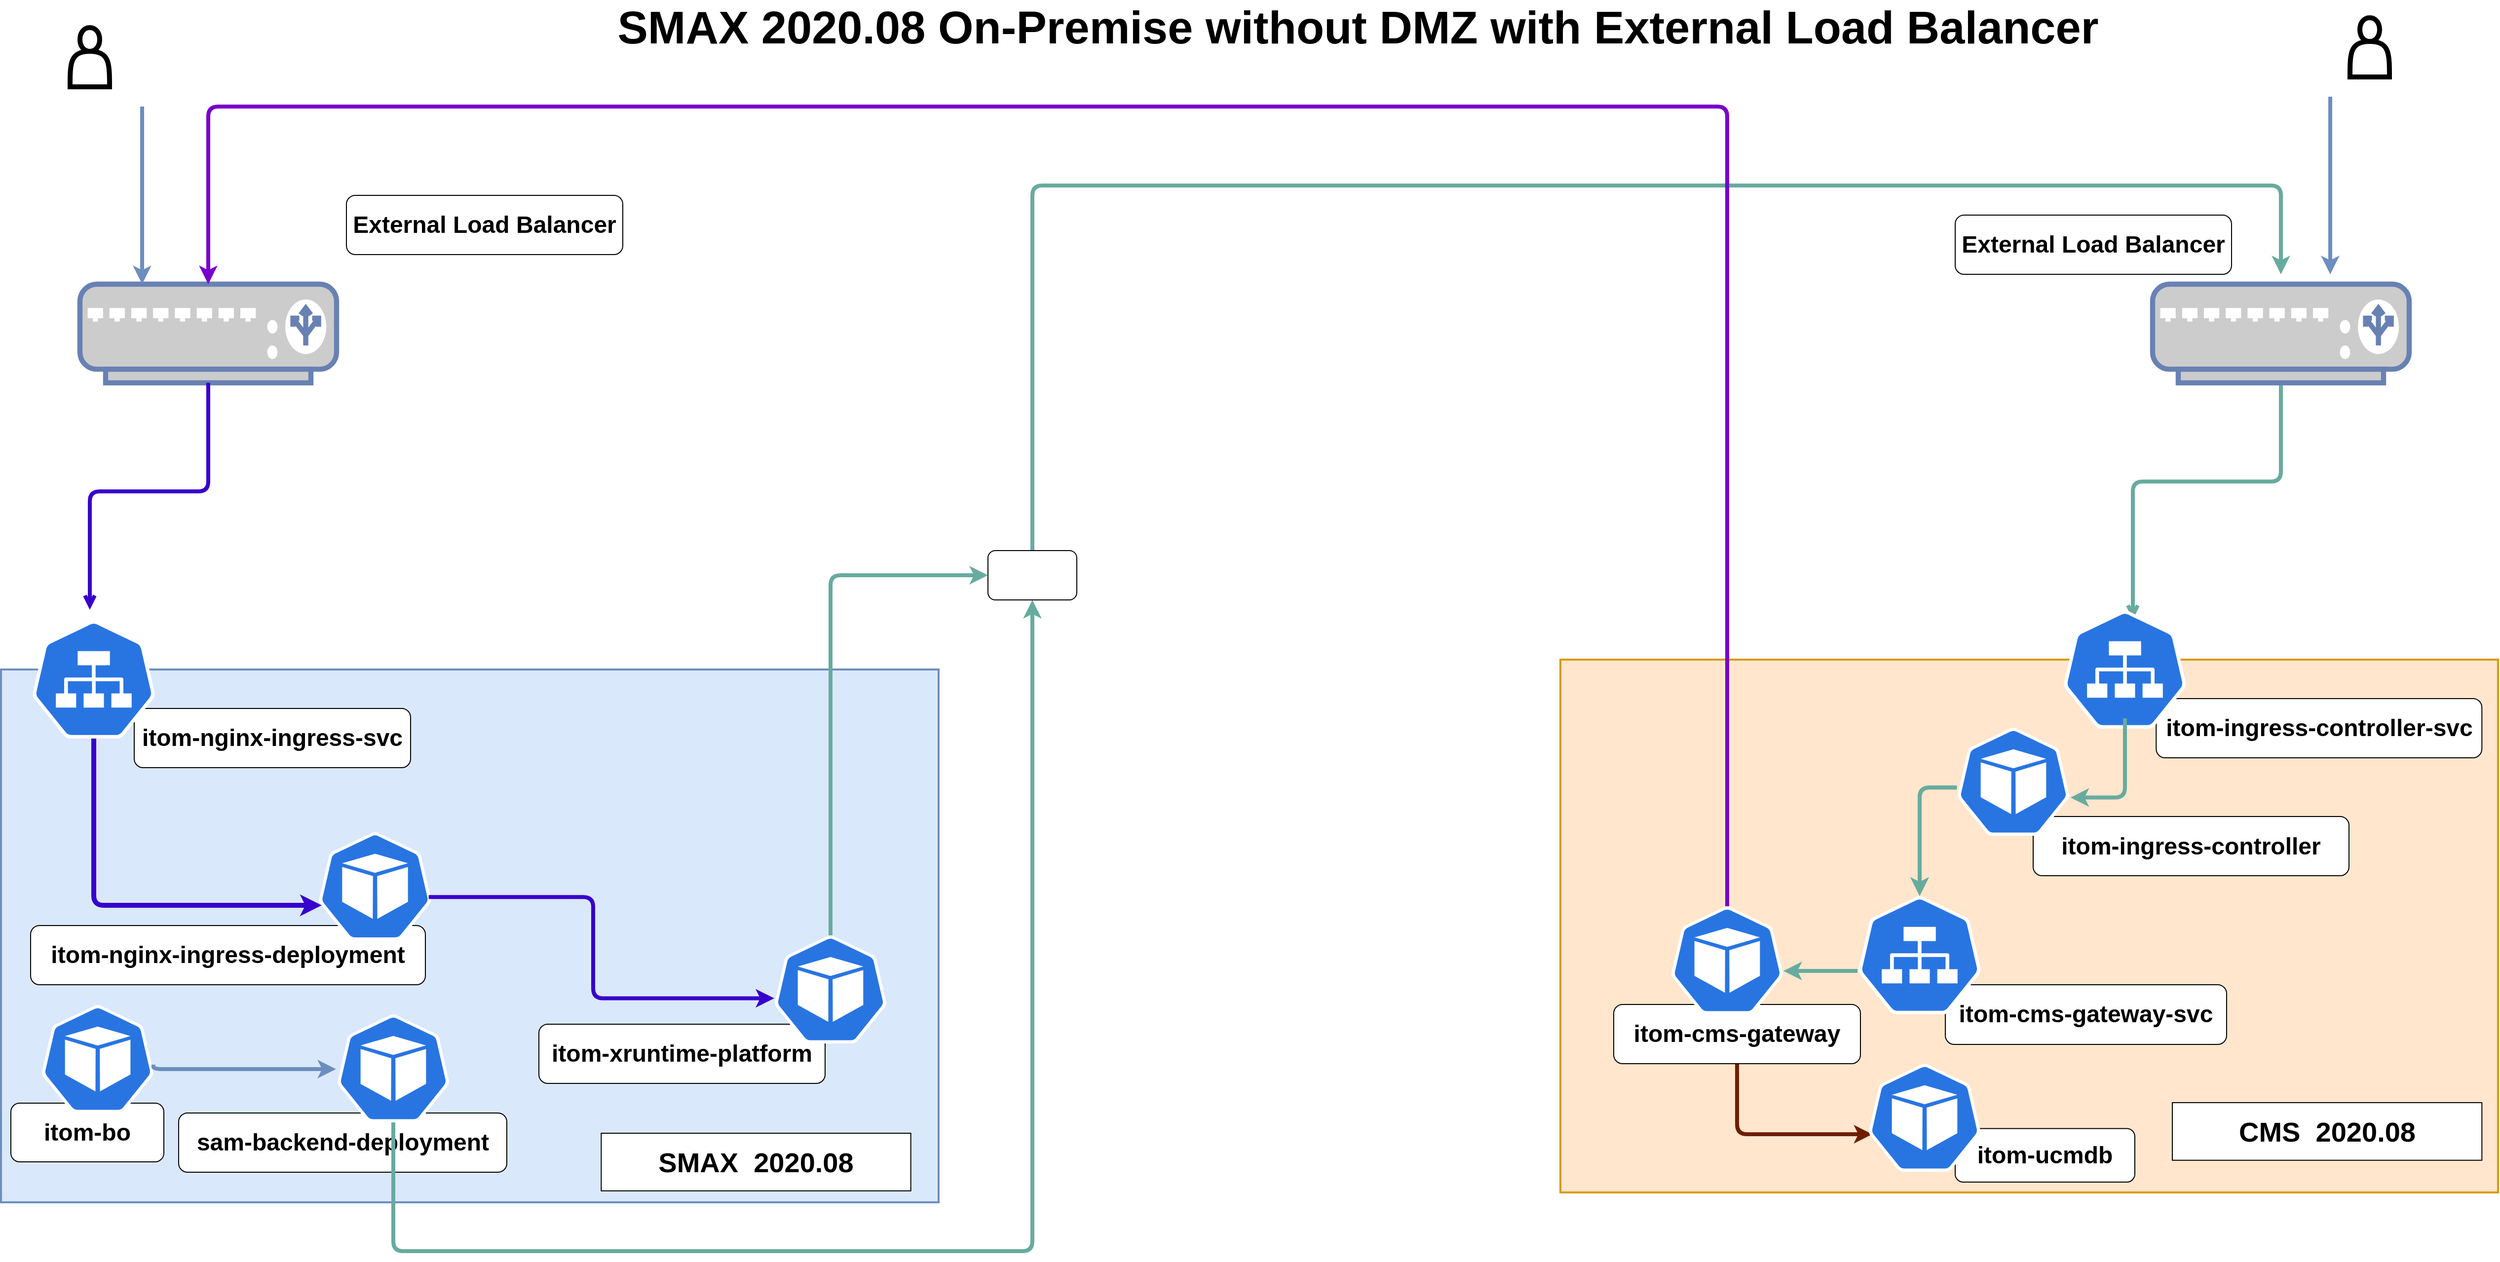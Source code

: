 <mxfile version="13.0.3" type="device"><diagram name="Page-1" id="74b105a0-9070-1c63-61bc-23e55f88626e"><mxGraphModel dx="2844" dy="3124.5" grid="1" gridSize="10" guides="1" tooltips="1" connect="1" arrows="1" fold="1" page="1" pageScale="1.5" pageWidth="1169" pageHeight="827" background="none" math="0" shadow="0"><root><mxCell id="0" style=";html=1;"/><mxCell id="1" style=";html=1;" parent="0"/><mxCell id="-14WIWxM72H7kaHFedqE-26" value="" style="fontColor=#0066CC;verticalAlign=middle;verticalLabelPosition=bottom;labelPosition=center;align=center;html=1;outlineConnect=0;fillColor=#CCCCCC;strokeColor=#6881B3;gradientColor=none;gradientDirection=north;strokeWidth=2;shape=mxgraph.networks.load_balancer;fontSize=20;" parent="1" vertex="1"><mxGeometry x="780" y="-300" width="260" height="100" as="geometry"/></mxCell><mxCell id="-14WIWxM72H7kaHFedqE-33" value="&lt;h6 style=&quot;font-size: 24px&quot;&gt;&lt;font style=&quot;font-size: 24px&quot;&gt;External Load Balancer&lt;/font&gt;&lt;/h6&gt;" style="rounded=1;whiteSpace=wrap;html=1;fontSize=24;" parent="1" vertex="1"><mxGeometry x="1050" y="-390" width="280" height="60" as="geometry"/></mxCell><mxCell id="-14WIWxM72H7kaHFedqE-36" value="" style="edgeStyle=elbowEdgeStyle;elbow=vertical;endArrow=none;html=1;fontSize=20;startArrow=open;startFill=0;endFill=0;entryX=0.5;entryY=1;entryDx=0;entryDy=0;entryPerimeter=0;fillColor=#6a00ff;strokeColor=#3700CC;strokeWidth=4;" parent="1" target="-14WIWxM72H7kaHFedqE-26" edge="1"><mxGeometry width="50" height="50" relative="1" as="geometry"><mxPoint x="790" y="30" as="sourcePoint"/><mxPoint x="784" y="-440" as="targetPoint"/><Array as="points"><mxPoint x="820" y="-90"/><mxPoint x="870" y="-210"/><mxPoint x="770" y="-390"/><mxPoint x="760" y="-390"/><mxPoint x="820" y="-369.5"/></Array></mxGeometry></mxCell><mxCell id="-14WIWxM72H7kaHFedqE-62" value="" style="edgeStyle=elbowEdgeStyle;elbow=vertical;endArrow=none;html=1;fontSize=20;startArrow=open;startFill=0;endFill=0;entryX=0.5;entryY=0.905;entryDx=0;entryDy=0;entryPerimeter=0;strokeColor=#67AB9F;strokeWidth=4;" parent="1" target="-9Klikn-GJSqseWVJtm0-1" edge="1"><mxGeometry width="50" height="50" relative="1" as="geometry"><mxPoint x="2860" y="40" as="sourcePoint"/><mxPoint x="2882" y="-560" as="targetPoint"/><Array as="points"><mxPoint x="2940" y="-100"/><mxPoint x="2930" y="-210"/><mxPoint x="2930" y="-280"/><mxPoint x="2890" y="-359.5"/></Array></mxGeometry></mxCell><mxCell id="-9Klikn-GJSqseWVJtm0-1" value="" style="fontColor=#0066CC;verticalAlign=middle;verticalLabelPosition=bottom;labelPosition=center;align=center;html=1;outlineConnect=0;fillColor=#CCCCCC;strokeColor=#6881B3;gradientColor=none;gradientDirection=north;strokeWidth=2;shape=mxgraph.networks.load_balancer;fontSize=20;" parent="1" vertex="1"><mxGeometry x="2880" y="-300" width="260" height="100" as="geometry"/></mxCell><mxCell id="-9Klikn-GJSqseWVJtm0-8" value="&lt;h6 style=&quot;font-size: 24px&quot;&gt;&lt;font style=&quot;font-size: 24px&quot;&gt;External Load Balancer&lt;/font&gt;&lt;/h6&gt;" style="rounded=1;whiteSpace=wrap;html=1;fontSize=24;" parent="1" vertex="1"><mxGeometry x="2680" y="-370" width="280" height="60" as="geometry"/></mxCell><mxCell id="SQPTXA1OQQ7s7Q6AD8HG-1" value="&lt;font style=&quot;font-size: 46px&quot;&gt;&lt;b&gt;SMAX 2020.08&amp;nbsp;&lt;/b&gt;&lt;/font&gt;&lt;span style=&quot;font-size: 46px&quot;&gt;&lt;b&gt;On-Premise without DMZ with External Load Balancer&lt;/b&gt;&lt;/span&gt;" style="text;html=1;strokeColor=none;fillColor=none;align=center;verticalAlign=middle;whiteSpace=wrap;rounded=0;" parent="1" vertex="1"><mxGeometry x="1280" y="-570" width="1590" height="20" as="geometry"/></mxCell><mxCell id="FSIEwM5rI1LZ_1eBu9Fw-37" value="" style="strokeWidth=2;dashed=0;align=center;fontSize=24;shape=rect;verticalLabelPosition=bottom;verticalAlign=top;fillColor=#dae8fc;strokeColor=#6c8ebf;" parent="1" vertex="1"><mxGeometry x="700" y="90.5" width="950" height="540" as="geometry"/></mxCell><mxCell id="KB-kDromgZ01bQk8qMfm-2" value="&lt;h6 style=&quot;font-size: 24px&quot;&gt;itom-nginx-ingress-deployment&lt;/h6&gt;" style="rounded=1;whiteSpace=wrap;html=1;fontSize=24;" parent="FSIEwM5rI1LZ_1eBu9Fw-37" vertex="1"><mxGeometry x="30" y="259.5" width="400" height="60" as="geometry"/></mxCell><mxCell id="KB-kDromgZ01bQk8qMfm-1" value="&lt;h6 style=&quot;font-size: 24px&quot;&gt;itom-xruntime-platform&lt;/h6&gt;" style="rounded=1;whiteSpace=wrap;html=1;fontSize=24;" parent="FSIEwM5rI1LZ_1eBu9Fw-37" vertex="1"><mxGeometry x="545" y="359.5" width="290" height="60" as="geometry"/></mxCell><mxCell id="FSIEwM5rI1LZ_1eBu9Fw-38" value="&lt;h6 style=&quot;font-size: 24px;&quot;&gt;&lt;font style=&quot;font-size: 24px;&quot;&gt;itom-nginx-ingress-svc&lt;/font&gt;&lt;/h6&gt;" style="rounded=1;whiteSpace=wrap;html=1;fontSize=24;" parent="FSIEwM5rI1LZ_1eBu9Fw-37" vertex="1"><mxGeometry x="135" y="39.5" width="280" height="60" as="geometry"/></mxCell><mxCell id="FSIEwM5rI1LZ_1eBu9Fw-41" value="&lt;h3&gt;&lt;font style=&quot;font-size: 28px&quot;&gt;SMAX&amp;nbsp; 2020.08&lt;/font&gt;&lt;/h3&gt;" style="strokeWidth=1;dashed=0;align=center;fontSize=20;shape=rect;fillColor=#ffffff;strokeColor=#000000;fontStyle=1;whiteSpace=wrap;html=1;" parent="FSIEwM5rI1LZ_1eBu9Fw-37" vertex="1"><mxGeometry x="608.175" y="469.999" width="313.644" height="58.378" as="geometry"/></mxCell><mxCell id="FSIEwM5rI1LZ_1eBu9Fw-42" value="" style="html=1;dashed=0;whitespace=wrap;fillColor=#2875E2;strokeColor=#ffffff;points=[[0.005,0.63,0],[0.1,0.2,0],[0.9,0.2,0],[0.5,0,0],[0.995,0.63,0],[0.72,0.99,0],[0.5,1,0],[0.28,0.99,0]];shape=mxgraph.kubernetes.icon;prIcon=svc" parent="FSIEwM5rI1LZ_1eBu9Fw-37" vertex="1"><mxGeometry x="30" y="-50" width="128" height="120" as="geometry"/></mxCell><mxCell id="FSIEwM5rI1LZ_1eBu9Fw-43" value="" style="html=1;dashed=0;whitespace=wrap;fillColor=#2875E2;strokeColor=#ffffff;points=[[0.005,0.63,0],[0.1,0.2,0],[0.9,0.2,0],[0.5,0,0],[0.995,0.63,0],[0.72,0.99,0],[0.5,1,0],[0.28,0.99,0]];shape=mxgraph.kubernetes.icon;prIcon=pod" parent="FSIEwM5rI1LZ_1eBu9Fw-37" vertex="1"><mxGeometry x="300" y="164.75" width="158" height="110" as="geometry"/></mxCell><mxCell id="FSIEwM5rI1LZ_1eBu9Fw-44" value="" style="edgeStyle=elbowEdgeStyle;elbow=vertical;endArrow=classic;html=1;fontSize=24;exitX=0.5;exitY=1;exitDx=0;exitDy=0;exitPerimeter=0;entryX=0.158;entryY=0.675;entryDx=0;entryDy=0;entryPerimeter=0;fillColor=#6a00ff;strokeColor=#3700CC;strokeWidth=5;" parent="FSIEwM5rI1LZ_1eBu9Fw-37" source="FSIEwM5rI1LZ_1eBu9Fw-42" target="FSIEwM5rI1LZ_1eBu9Fw-43" edge="1"><mxGeometry width="50" height="50" relative="1" as="geometry"><mxPoint x="960" y="170" as="sourcePoint"/><mxPoint x="1010" y="120" as="targetPoint"/><Array as="points"><mxPoint x="190" y="239"/></Array></mxGeometry></mxCell><mxCell id="FSIEwM5rI1LZ_1eBu9Fw-46" value="" style="html=1;dashed=0;whitespace=wrap;fillColor=#2875E2;strokeColor=#ffffff;points=[[0.005,0.63,0],[0.1,0.2,0],[0.9,0.2,0],[0.5,0,0],[0.995,0.63,0],[0.72,0.99,0],[0.5,1,0],[0.28,0.99,0]];shape=mxgraph.kubernetes.icon;prIcon=pod" parent="FSIEwM5rI1LZ_1eBu9Fw-37" vertex="1"><mxGeometry x="761.5" y="269.5" width="158" height="109.5" as="geometry"/></mxCell><mxCell id="FSIEwM5rI1LZ_1eBu9Fw-47" value="" style="edgeStyle=elbowEdgeStyle;elbow=horizontal;endArrow=classic;html=1;fontSize=24;fontColor=#FF0000;exitX=0.844;exitY=0.599;exitDx=0;exitDy=0;exitPerimeter=0;entryX=0.139;entryY=0.582;entryDx=0;entryDy=0;entryPerimeter=0;fillColor=#6a00ff;strokeColor=#3700CC;strokeWidth=4;" parent="FSIEwM5rI1LZ_1eBu9Fw-37" source="FSIEwM5rI1LZ_1eBu9Fw-43" target="FSIEwM5rI1LZ_1eBu9Fw-46" edge="1"><mxGeometry width="50" height="50" relative="1" as="geometry"><mxPoint x="190" y="59.5" as="sourcePoint"/><mxPoint x="240" y="9.5" as="targetPoint"/><Array as="points"><mxPoint x="600" y="260"/></Array></mxGeometry></mxCell><mxCell id="-9Klikn-GJSqseWVJtm0-53" value="" style="edgeStyle=elbowEdgeStyle;elbow=vertical;endArrow=classic;html=1;strokeColor=#67AB9F;strokeWidth=4;fontSize=25;fontColor=#000000;exitX=0.5;exitY=0;exitDx=0;exitDy=0;exitPerimeter=0;" parent="1" source="VUQu5JCPBpbayn_Q5SH_-7" edge="1"><mxGeometry width="50" height="50" relative="1" as="geometry"><mxPoint x="1540.5" y="145.75" as="sourcePoint"/><mxPoint x="3010" y="-310" as="targetPoint"/><Array as="points"><mxPoint x="2210" y="-400"/><mxPoint x="2470" y="-380"/><mxPoint x="2280" y="-370"/><mxPoint x="2040" y="-550"/><mxPoint x="2280" y="-240"/><mxPoint x="2540" y="-210"/><mxPoint x="2030" y="-170"/><mxPoint x="2180" y="-250"/><mxPoint x="1910"/><mxPoint x="1800"/><mxPoint x="1920" y="-20"/></Array></mxGeometry></mxCell><mxCell id="KB-kDromgZ01bQk8qMfm-3" value="" style="strokeWidth=2;dashed=0;align=center;fontSize=20;shape=rect;verticalLabelPosition=bottom;verticalAlign=top;fillColor=#ffe6cc;strokeColor=#d79b00;" parent="1" vertex="1"><mxGeometry x="2280" y="80.5" width="950" height="540" as="geometry"/></mxCell><mxCell id="KB-kDromgZ01bQk8qMfm-5" value="&lt;h6 style=&quot;font-size: 24px&quot;&gt;&lt;font style=&quot;font-size: 24px&quot;&gt;itom-ingress-controller-svc&lt;/font&gt;&lt;/h6&gt;" style="rounded=1;whiteSpace=wrap;html=1;fontSize=24;" parent="KB-kDromgZ01bQk8qMfm-3" vertex="1"><mxGeometry x="603.65" y="39.5" width="330" height="60" as="geometry"/></mxCell><mxCell id="KB-kDromgZ01bQk8qMfm-6" value="" style="html=1;dashed=0;whitespace=wrap;fillColor=#2875E2;strokeColor=#ffffff;points=[[0.005,0.63,0],[0.1,0.2,0],[0.9,0.2,0],[0.5,0,0],[0.995,0.63,0],[0.72,0.99,0],[0.5,1,0],[0.28,0.99,0]];shape=mxgraph.kubernetes.icon;prIcon=svc" parent="KB-kDromgZ01bQk8qMfm-3" vertex="1"><mxGeometry x="508" y="-50" width="128" height="120" as="geometry"/></mxCell><mxCell id="KB-kDromgZ01bQk8qMfm-21" value="" style="edgeStyle=elbowEdgeStyle;elbow=vertical;endArrow=classic;html=1;entryX=0.5;entryY=0;entryDx=0;entryDy=0;entryPerimeter=0;fillColor=#aa00ff;strokeColor=#7700CC;strokeWidth=4;" parent="1" source="t_X3dECFd9r7s0JKY6_O-5" target="-14WIWxM72H7kaHFedqE-26" edge="1"><mxGeometry width="50" height="50" relative="1" as="geometry"><mxPoint x="2439" y="190" as="sourcePoint"/><mxPoint x="2430" y="-130" as="targetPoint"/><Array as="points"><mxPoint x="1620" y="-480"/></Array></mxGeometry></mxCell><mxCell id="t_X3dECFd9r7s0JKY6_O-2" value="&lt;h6 style=&quot;font-size: 24px&quot;&gt;&lt;font style=&quot;font-size: 24px&quot;&gt;itom-cms-gateway-svc&lt;/font&gt;&lt;/h6&gt;" style="rounded=1;whiteSpace=wrap;html=1;fontSize=24;" parent="1" vertex="1"><mxGeometry x="2670" y="410" width="285" height="60.5" as="geometry"/></mxCell><mxCell id="t_X3dECFd9r7s0JKY6_O-3" value="&lt;h6 style=&quot;font-size: 24px&quot;&gt;itom-ingress-controller&lt;/h6&gt;" style="rounded=1;whiteSpace=wrap;html=1;fontSize=24;" parent="1" vertex="1"><mxGeometry x="2759" y="239.5" width="320" height="60" as="geometry"/></mxCell><mxCell id="t_X3dECFd9r7s0JKY6_O-4" value="&lt;h3&gt;&lt;font style=&quot;font-size: 28px&quot;&gt;CMS&amp;nbsp; 2020.08&lt;/font&gt;&lt;/h3&gt;" style="strokeWidth=1;dashed=0;align=center;fontSize=20;shape=rect;fillColor=#ffffff;strokeColor=#000000;fontStyle=1;whiteSpace=wrap;html=1;" parent="1" vertex="1"><mxGeometry x="2900.005" y="529.499" width="313.644" height="58.378" as="geometry"/></mxCell><mxCell id="t_X3dECFd9r7s0JKY6_O-6" value="" style="html=1;dashed=0;whitespace=wrap;fillColor=#2875E2;strokeColor=#ffffff;points=[[0.005,0.63,0],[0.1,0.2,0],[0.9,0.2,0],[0.5,0,0],[0.995,0.63,0],[0.72,0.99,0],[0.5,1,0],[0.28,0.99,0]];shape=mxgraph.kubernetes.icon;prIcon=pod" parent="1" vertex="1"><mxGeometry x="2660" y="149.5" width="158" height="109.5" as="geometry"/></mxCell><mxCell id="t_X3dECFd9r7s0JKY6_O-7" value="" style="edgeStyle=elbowEdgeStyle;elbow=horizontal;endArrow=classic;html=1;strokeWidth=4;entryX=0.5;entryY=0;entryDx=0;entryDy=0;entryPerimeter=0;fillColor=#60a917;strokeColor=#67AB9F;exitX=0.137;exitY=0.554;exitDx=0;exitDy=0;exitPerimeter=0;" parent="1" source="t_X3dECFd9r7s0JKY6_O-6" target="t_X3dECFd9r7s0JKY6_O-9" edge="1"><mxGeometry width="50" height="50" relative="1" as="geometry"><mxPoint x="439" y="189.5" as="sourcePoint"/><mxPoint x="370" y="119.5" as="targetPoint"/><Array as="points"><mxPoint x="2644" y="204"/><mxPoint x="2630" y="150"/><mxPoint x="2644" y="300"/><mxPoint x="2680" y="310"/><mxPoint x="2644" y="340"/><mxPoint x="2719" y="300"/><mxPoint x="2680" y="420"/><mxPoint x="2590" y="220"/></Array></mxGeometry></mxCell><mxCell id="t_X3dECFd9r7s0JKY6_O-8" value="" style="edgeStyle=segmentEdgeStyle;endArrow=classic;html=1;strokeColor=#67AB9F;strokeWidth=4;entryX=0.866;entryY=0.646;entryDx=0;entryDy=0;entryPerimeter=0;exitX=0.5;exitY=1;exitDx=0;exitDy=0;exitPerimeter=0;" parent="1" target="t_X3dECFd9r7s0JKY6_O-6" edge="1"><mxGeometry width="50" height="50" relative="1" as="geometry"><mxPoint x="2852" y="140" as="sourcePoint"/><mxPoint x="510" y="259.5" as="targetPoint"/><Array as="points"><mxPoint x="2852" y="220"/></Array></mxGeometry></mxCell><mxCell id="t_X3dECFd9r7s0JKY6_O-9" value="" style="html=1;dashed=0;whitespace=wrap;fillColor=#2875E2;strokeColor=#ffffff;points=[[0.005,0.63,0],[0.1,0.2,0],[0.9,0.2,0],[0.5,0,0],[0.995,0.63,0],[0.72,0.99,0],[0.5,1,0],[0.28,0.99,0]];shape=mxgraph.kubernetes.icon;prIcon=svc" parent="1" vertex="1"><mxGeometry x="2580" y="320" width="128" height="120" as="geometry"/></mxCell><mxCell id="t_X3dECFd9r7s0JKY6_O-10" value="" style="edgeStyle=segmentEdgeStyle;endArrow=classic;html=1;strokeWidth=4;strokeColor=#67AB9F;" parent="1" edge="1"><mxGeometry width="50" height="50" relative="1" as="geometry"><mxPoint x="2581" y="396" as="sourcePoint"/><mxPoint x="2506" y="396" as="targetPoint"/><Array as="points"><mxPoint x="2555" y="396"/></Array></mxGeometry></mxCell><mxCell id="t_X3dECFd9r7s0JKY6_O-11" value="" style="html=1;dashed=0;whitespace=wrap;fillColor=#2875E2;strokeColor=#ffffff;points=[[0.005,0.63,0],[0.1,0.2,0],[0.9,0.2,0],[0.5,0,0],[0.995,0.63,0],[0.72,0.99,0],[0.5,1,0],[0.28,0.99,0]];shape=mxgraph.kubernetes.icon;prIcon=pod" parent="1" vertex="1"><mxGeometry x="2660" y="149.5" width="158" height="109.5" as="geometry"/></mxCell><mxCell id="t_X3dECFd9r7s0JKY6_O-12" value="" style="edgeStyle=elbowEdgeStyle;elbow=horizontal;endArrow=classic;html=1;strokeWidth=4;entryX=0.5;entryY=0;entryDx=0;entryDy=0;entryPerimeter=0;fillColor=#60a917;strokeColor=#67AB9F;exitX=0.137;exitY=0.554;exitDx=0;exitDy=0;exitPerimeter=0;" parent="1" edge="1"><mxGeometry width="50" height="50" relative="1" as="geometry"><mxPoint x="2681.646" y="210.163" as="sourcePoint"/><mxPoint x="2644" y="320" as="targetPoint"/><Array as="points"><mxPoint x="2644" y="204"/><mxPoint x="2630" y="150"/><mxPoint x="2644" y="300"/><mxPoint x="2680" y="310"/><mxPoint x="2644" y="340"/><mxPoint x="2719" y="300"/><mxPoint x="2680" y="420"/><mxPoint x="2590" y="220"/></Array></mxGeometry></mxCell><mxCell id="t_X3dECFd9r7s0JKY6_O-13" value="" style="endArrow=classic;html=1;strokeWidth=4;entryX=0.5;entryY=0;entryDx=0;entryDy=0;entryPerimeter=0;fillColor=#dae8fc;strokeColor=#6c8ebf;" parent="1" edge="1"><mxGeometry width="50" height="50" relative="1" as="geometry"><mxPoint x="3060" y="-490" as="sourcePoint"/><mxPoint x="3060" y="-310" as="targetPoint"/></mxGeometry></mxCell><mxCell id="t_X3dECFd9r7s0JKY6_O-14" value="" style="shape=actor;whiteSpace=wrap;html=1;strokeWidth=5;" parent="1" vertex="1"><mxGeometry x="3080" y="-570" width="40" height="60" as="geometry"/></mxCell><mxCell id="t_X3dECFd9r7s0JKY6_O-15" value="" style="endArrow=classic;html=1;strokeWidth=4;entryX=0.5;entryY=0;entryDx=0;entryDy=0;entryPerimeter=0;fillColor=#dae8fc;strokeColor=#6c8ebf;" parent="1" edge="1"><mxGeometry width="50" height="50" relative="1" as="geometry"><mxPoint x="843" y="-480" as="sourcePoint"/><mxPoint x="843" y="-300" as="targetPoint"/></mxGeometry></mxCell><mxCell id="t_X3dECFd9r7s0JKY6_O-16" value="" style="shape=actor;whiteSpace=wrap;html=1;strokeWidth=5;" parent="1" vertex="1"><mxGeometry x="770" y="-560" width="40" height="60" as="geometry"/></mxCell><mxCell id="VUQu5JCPBpbayn_Q5SH_-1" value="&lt;h6 style=&quot;font-size: 24px&quot;&gt;itom-bo&lt;br&gt;&lt;/h6&gt;" style="rounded=1;whiteSpace=wrap;html=1;fontSize=24;" parent="1" vertex="1"><mxGeometry x="710" y="530" width="155" height="59.5" as="geometry"/></mxCell><mxCell id="VUQu5JCPBpbayn_Q5SH_-2" value="" style="html=1;dashed=0;whitespace=wrap;fillColor=#2875E2;strokeColor=#ffffff;points=[[0.005,0.63,0],[0.1,0.2,0],[0.9,0.2,0],[0.5,0,0],[0.995,0.63,0],[0.72,0.99,0],[0.5,1,0],[0.28,0.99,0]];shape=mxgraph.kubernetes.icon;prIcon=pod" parent="1" vertex="1"><mxGeometry x="719" y="430.5" width="158" height="109.5" as="geometry"/></mxCell><mxCell id="VUQu5JCPBpbayn_Q5SH_-3" value="" style="edgeStyle=elbowEdgeStyle;elbow=vertical;endArrow=classic;html=1;strokeColor=#6c8ebf;strokeWidth=4;fillColor=#dae8fc;exitX=0.857;exitY=0.553;exitDx=0;exitDy=0;exitPerimeter=0;gradientColor=#7ea6e0;" parent="1" source="VUQu5JCPBpbayn_Q5SH_-2" edge="1"><mxGeometry width="50" height="50" relative="1" as="geometry"><mxPoint x="169.448" y="397.196" as="sourcePoint"/><mxPoint x="1039.5" y="495.5" as="targetPoint"/><Array as="points"><mxPoint x="881" y="495.5"/><mxPoint x="881" y="525.5"/><mxPoint x="1081" y="485.5"/><mxPoint x="391" y="335.5"/><mxPoint x="361" y="335.5"/><mxPoint x="311" y="885.5"/><mxPoint x="861" y="335.5"/><mxPoint x="851" y="285.5"/></Array></mxGeometry></mxCell><mxCell id="VUQu5JCPBpbayn_Q5SH_-4" value="&lt;h6 style=&quot;font-size: 24px&quot;&gt;sam-backend-deployment&lt;br&gt;&lt;/h6&gt;" style="rounded=1;whiteSpace=wrap;html=1;fontSize=24;" parent="1" vertex="1"><mxGeometry x="880" y="540" width="332.5" height="60" as="geometry"/></mxCell><mxCell id="VUQu5JCPBpbayn_Q5SH_-5" value="" style="edgeStyle=elbowEdgeStyle;elbow=vertical;endArrow=classic;html=1;fillColor=#ffcd28;strokeColor=#67AB9F;entryX=0.5;entryY=1;entryDx=0;entryDy=0;strokeWidth=4;gradientColor=#ffa500;" parent="1" target="VUQu5JCPBpbayn_Q5SH_-7" edge="1"><mxGeometry width="50" height="50" relative="1" as="geometry"><mxPoint x="1097.5" y="549.5" as="sourcePoint"/><mxPoint x="1875" y="160" as="targetPoint"/><Array as="points"><mxPoint x="1760" y="680"/><mxPoint x="1700" y="680"/><mxPoint x="1890" y="680"/><mxPoint x="1440" y="670"/><mxPoint x="1850" y="250"/><mxPoint x="1220" y="680"/><mxPoint x="1310" y="690"/><mxPoint x="1250" y="510"/><mxPoint x="1580" y="690"/></Array></mxGeometry></mxCell><mxCell id="VUQu5JCPBpbayn_Q5SH_-6" value="" style="html=1;dashed=0;whitespace=wrap;fillColor=#2875E2;strokeColor=#ffffff;points=[[0.005,0.63,0],[0.1,0.2,0],[0.9,0.2,0],[0.5,0,0],[0.995,0.63,0],[0.72,0.99,0],[0.5,1,0],[0.28,0.99,0]];shape=mxgraph.kubernetes.icon;prIcon=pod" parent="1" vertex="1"><mxGeometry x="1018.5" y="440" width="158" height="109.5" as="geometry"/></mxCell><mxCell id="VUQu5JCPBpbayn_Q5SH_-7" value="&lt;h6 style=&quot;font-size: 24px&quot;&gt;&lt;br&gt;&lt;/h6&gt;" style="rounded=1;whiteSpace=wrap;html=1;fontSize=24;" parent="1" vertex="1"><mxGeometry x="1700" y="-30" width="90" height="50" as="geometry"/></mxCell><mxCell id="VUQu5JCPBpbayn_Q5SH_-8" value="" style="edgeStyle=elbowEdgeStyle;elbow=vertical;endArrow=classic;html=1;strokeColor=#67AB9F;strokeWidth=4;fontSize=25;fontColor=#000000;exitX=0.5;exitY=0;exitDx=0;exitDy=0;exitPerimeter=0;" parent="1" source="FSIEwM5rI1LZ_1eBu9Fw-46" target="VUQu5JCPBpbayn_Q5SH_-7" edge="1"><mxGeometry width="50" height="50" relative="1" as="geometry"><mxPoint x="1540.5" y="360" as="sourcePoint"/><mxPoint x="3010" y="-310" as="targetPoint"/><Array as="points"><mxPoint x="1620" y="-5"/></Array></mxGeometry></mxCell><mxCell id="5VWI8XeVxguVJbh8gAeA-1" value="" style="edgeStyle=elbowEdgeStyle;elbow=horizontal;endArrow=classic;html=1;strokeColor=#6D1F00;strokeWidth=4;exitX=0.5;exitY=0;exitDx=0;exitDy=0;entryX=0.165;entryY=0.653;entryDx=0;entryDy=0;entryPerimeter=0;fillColor=#a0522d;" edge="1" parent="1" target="5VWI8XeVxguVJbh8gAeA-3"><mxGeometry width="50" height="50" relative="1" as="geometry"><mxPoint x="2459" y="430" as="sourcePoint"/><mxPoint x="140" y="490" as="targetPoint"/><Array as="points"><mxPoint x="2459" y="530"/></Array></mxGeometry></mxCell><mxCell id="5VWI8XeVxguVJbh8gAeA-2" value="&lt;h6 style=&quot;font-size: 24px&quot;&gt;itom-ucmdb&lt;/h6&gt;" style="rounded=1;whiteSpace=wrap;html=1;fontSize=24;" vertex="1" parent="1"><mxGeometry x="2680" y="555.75" width="182" height="54.25" as="geometry"/></mxCell><mxCell id="5VWI8XeVxguVJbh8gAeA-3" value="" style="html=1;dashed=0;whitespace=wrap;fillColor=#2875E2;strokeColor=#ffffff;points=[[0.005,0.63,0],[0.1,0.2,0],[0.9,0.2,0],[0.5,0,0],[0.995,0.63,0],[0.72,0.99,0],[0.5,1,0],[0.28,0.99,0]];shape=mxgraph.kubernetes.icon;prIcon=pod" vertex="1" parent="1"><mxGeometry x="2570" y="490" width="158" height="109.5" as="geometry"/></mxCell><mxCell id="t_X3dECFd9r7s0JKY6_O-1" value="&lt;h6 style=&quot;font-size: 24px&quot;&gt;itom-cms-gateway&lt;br&gt;&lt;/h6&gt;" style="rounded=1;whiteSpace=wrap;html=1;fontSize=24;" parent="1" vertex="1"><mxGeometry x="2334" y="430" width="250" height="60" as="geometry"/></mxCell><mxCell id="t_X3dECFd9r7s0JKY6_O-5" value="" style="html=1;dashed=0;whitespace=wrap;fillColor=#2875E2;strokeColor=#ffffff;points=[[0.005,0.63,0],[0.1,0.2,0],[0.9,0.2,0],[0.5,0,0],[0.995,0.63,0],[0.72,0.99,0],[0.5,1,0],[0.28,0.99,0]];shape=mxgraph.kubernetes.icon;prIcon=pod" parent="1" vertex="1"><mxGeometry x="2370" y="330.5" width="158" height="109.5" as="geometry"/></mxCell></root></mxGraphModel></diagram></mxfile>